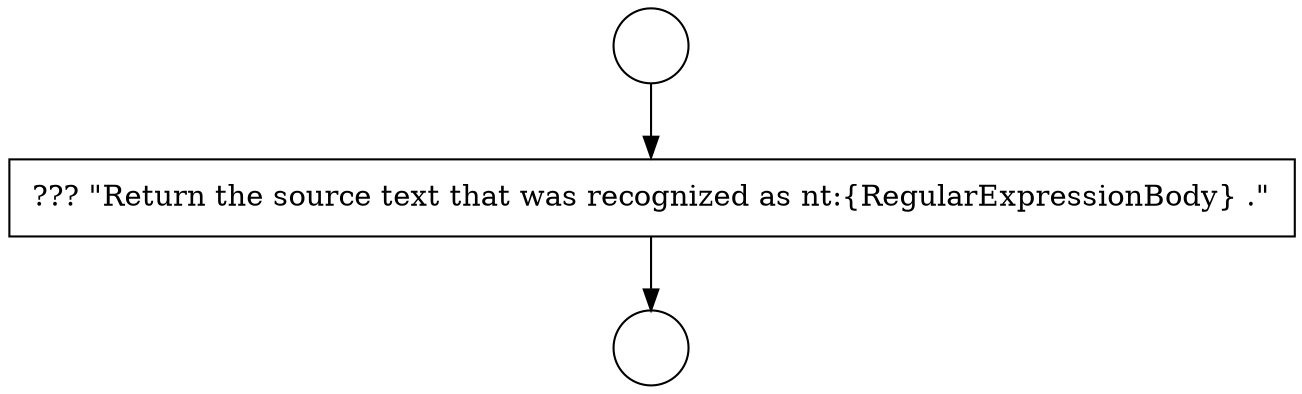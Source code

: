 digraph {
  node3047 [shape=circle label=" " color="black" fillcolor="white" style=filled]
  node3049 [shape=none, margin=0, label=<<font color="black">
    <table border="0" cellborder="1" cellspacing="0" cellpadding="10">
      <tr><td align="left">??? &quot;Return the source text that was recognized as nt:{RegularExpressionBody} .&quot;</td></tr>
    </table>
  </font>> color="black" fillcolor="white" style=filled]
  node3048 [shape=circle label=" " color="black" fillcolor="white" style=filled]
  node3047 -> node3049 [ color="black"]
  node3049 -> node3048 [ color="black"]
}
